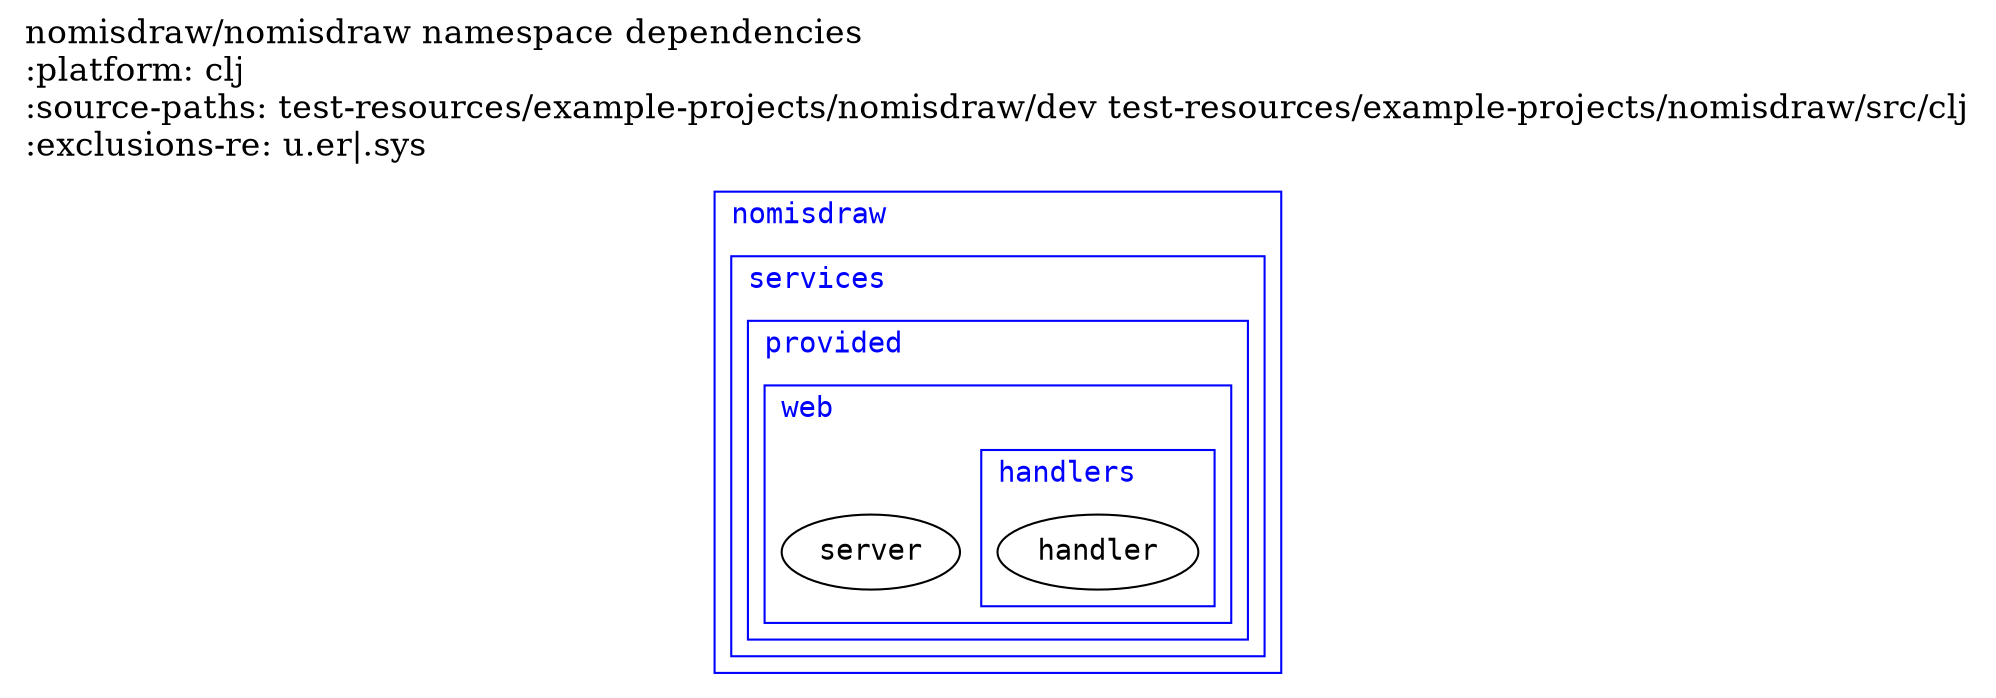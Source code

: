 digraph {
graph[dpi=300, rankdir=TP]
node[fontname="Monospace"]
edge[fontname="Monospace"]

labeljust=left
subgraph cluster2 {
graph[dpi=100, style=solid, label="nomisdraw", color=blue, fontcolor=blue, fontname="Monospace", rankdir=TP]
node[fontname="Monospace"]
edge[fontname="Monospace"]

labeljust=left
subgraph cluster4 {
graph[dpi=100, style=solid, label="services", color=blue, fontcolor=blue, fontname="Monospace", rankdir=TP]
node[fontname="Monospace"]
edge[fontname="Monospace"]

labeljust=left
subgraph cluster6 {
graph[dpi=100, style=solid, label="provided", color=blue, fontcolor=blue, fontname="Monospace", rankdir=TP]
node[fontname="Monospace"]
edge[fontname="Monospace"]

labeljust=left
subgraph cluster8 {
graph[dpi=100, style=solid, label="web", color=blue, fontcolor=blue, fontname="Monospace", rankdir=TP]
node[fontname="Monospace"]
edge[fontname="Monospace"]

node10[style=solid, label="server", color=black, fontcolor=black]
labeljust=left
subgraph cluster12 {
graph[dpi=100, style=solid, label="handlers", color=blue, fontcolor=blue, fontname="Monospace", rankdir=TP]
node[fontname="Monospace"]
edge[fontname="Monospace"]

node14[style=solid, label="handler", color=black, fontcolor=black]
labeljust=left
}

}

}

}

}

label="nomisdraw/nomisdraw namespace dependencies\l:platform: clj\l:source-paths: test-resources/example-projects/nomisdraw/dev test-resources/example-projects/nomisdraw/src/clj\l:exclusions-re: u.er|\.sys\l"
labelloc=top
fontsize=16.0
}
